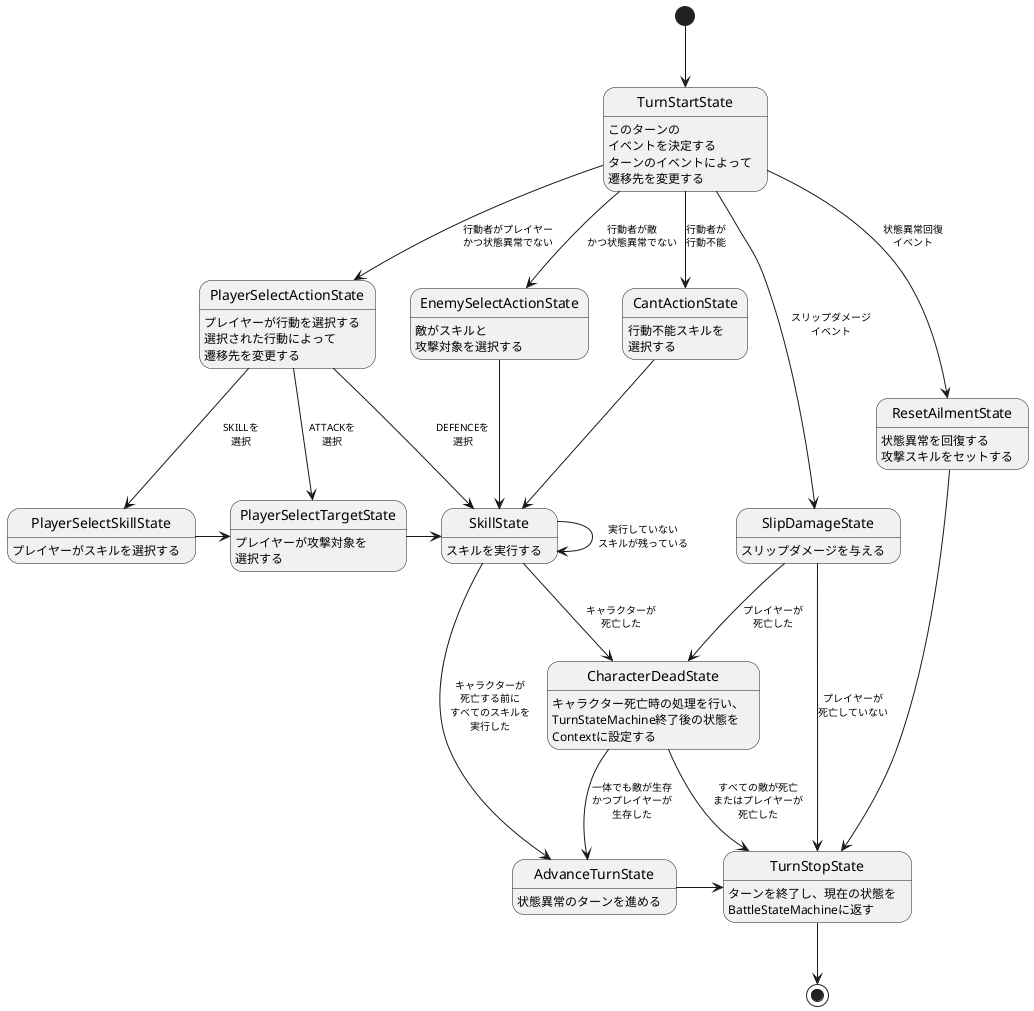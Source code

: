 ﻿@startuml
'https://plantuml.com/ja/state-diagram

<style>
stateDiagram {
  arrow {
    FontSize 10
  }
}
</style>

[*] --> TurnStartState
TurnStartState --> PlayerSelectActionState : 行動者がプレイヤー\nかつ状態異常でない
PlayerSelectActionState --> PlayerSelectSkillState : SKILLを\n選択
PlayerSelectActionState --> PlayerSelectTargetState : ATTACKを\n選択
PlayerSelectActionState --> SkillState : DEFENCEを\n選択
PlayerSelectSkillState -> PlayerSelectTargetState
PlayerSelectTargetState -> SkillState
TurnStartState --> EnemySelectActionState : 行動者が敵\nかつ状態異常でない
EnemySelectActionState --> SkillState
TurnStartState --> CantActionState : 行動者が\n行動不能
CantActionState --> SkillState
SkillState --> SkillState : 実行していない\nスキルが残っている
SkillState --> CharacterDeadState : キャラクターが\n死亡した
CharacterDeadState --> AdvanceTurnState : 一体でも敵が生存\nかつプレイヤーが\n生存した
CharacterDeadState --> TurnStopState : すべての敵が死亡\nまたはプレイヤーが\n死亡した
SkillState --> AdvanceTurnState : キャラクターが\n死亡する前に\nすべてのスキルを\n実行した
AdvanceTurnState -> TurnStopState
TurnStartState --> ResetAilmentState : 状態異常回復\nイベント
ResetAilmentState ---> TurnStopState
TurnStartState --> SlipDamageState : スリップダメージ\nイベント
SlipDamageState --> CharacterDeadState : プレイヤーが\n死亡した
SlipDamageState ---> TurnStopState : プレイヤーが\n死亡していない
TurnStopState --> [*]

TurnStartState : このターンの\nイベントを決定する\nターンのイベントによって\n遷移先を変更する
PlayerSelectActionState : プレイヤーが行動を選択する\n選択された行動によって\n遷移先を変更する
PlayerSelectSkillState : プレイヤーがスキルを選択する
PlayerSelectTargetState : プレイヤーが攻撃対象を\n選択する
EnemySelectActionState : 敵がスキルと\n攻撃対象を選択する
CantActionState : 行動不能スキルを\n選択する
SkillState : スキルを実行する
CharacterDeadState : キャラクター死亡時の処理を行い、\nTurnStateMachine終了後の状態を\nContextに設定する
AdvanceTurnState : 状態異常のターンを進める
ResetAilmentState : 状態異常を回復する\n攻撃スキルをセットする
SlipDamageState : スリップダメージを与える
TurnStopState : ターンを終了し、現在の状態を\nBattleStateMachineに返す
@enduml